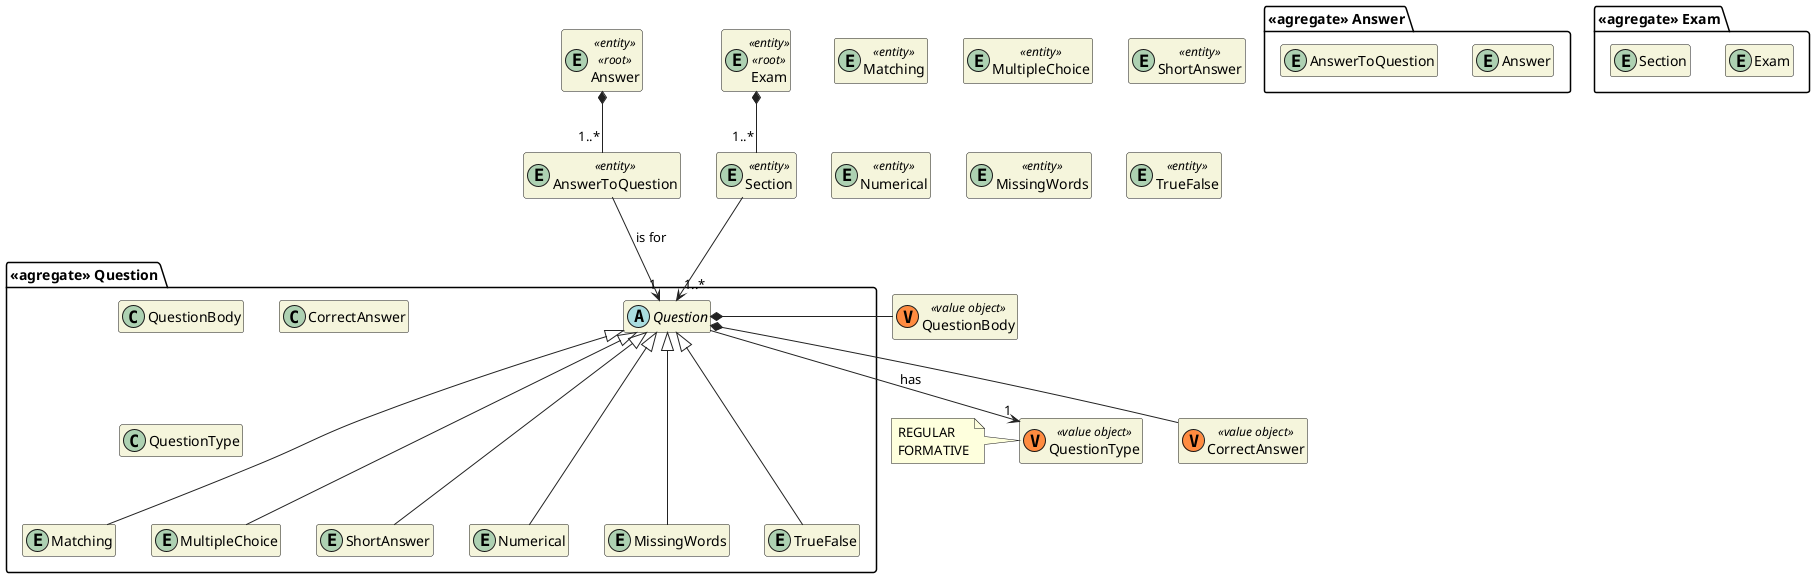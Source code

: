 @startuml DM-EXAM
'https://plantuml.com/class-diagram

skinparam classAttributeIconSize 0
hide empty attributes
hide empty methods
skinparam classBackgroundColor beige
skinparam ArrowColor #222222


package "<<agregate>> Question" {
  abstract Question

  class QuestionBody
  class CorrectAnswer

  abstract Question
  entity Matching
  entity MultipleChoice
  entity ShortAnswer
  entity Numerical
  entity MissingWords
  entity TrueFalse

  class QuestionType
}

package "<<agregate>> Answer" {
  entity Answer
  entity AnswerToQuestion
}

entity Answer <<entity>> <<root>> {}
entity AnswerToQuestion <<entity>> {}

Answer *-- "1..*" AnswerToQuestion

package "<<agregate>> Exam" {
  entity Exam
  entity Section
}

entity Exam <<entity>> <<root>> {}
entity Section <<entity>> {}

Exam *-- "1..*" Section
Section --> "1..*" Question

class QuestionBody <<(V,#FF8B40) value object>> {}
class CorrectAnswer <<(V,#FF8B40) value object>> {}
class QuestionType <<(V,#FF8B40) value object>> {}

note left of QuestionType
  REGULAR
  FORMATIVE
end note

Question *- QuestionBody
Question *-- CorrectAnswer
Question --> "1" QuestionType :has

Question <|--- Matching
Question <|--- MultipleChoice
Question <|--- ShortAnswer
Question <|--- Numerical
Question <|--- MissingWords
Question <|--- TrueFalse

entity Matching <<entity>> {}
entity MultipleChoice <<entity>> {}
entity ShortAnswer <<entity>> {}
entity Numerical <<entity>> {}
entity MissingWords <<entity>> {}
entity TrueFalse <<entity>> {}

AnswerToQuestion --> "1" Question : is for

@enduml
